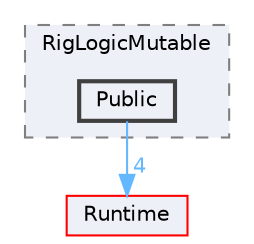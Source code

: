 digraph "Public"
{
 // INTERACTIVE_SVG=YES
 // LATEX_PDF_SIZE
  bgcolor="transparent";
  edge [fontname=Helvetica,fontsize=10,labelfontname=Helvetica,labelfontsize=10];
  node [fontname=Helvetica,fontsize=10,shape=box,height=0.2,width=0.4];
  compound=true
  subgraph clusterdir_bbdd2481ee6a760937f5233f83726538 {
    graph [ bgcolor="#edf0f7", pencolor="grey50", label="RigLogicMutable", fontname=Helvetica,fontsize=10 style="filled,dashed", URL="dir_bbdd2481ee6a760937f5233f83726538.html",tooltip=""]
  dir_f0581f32e128fa2f4b47c8393ea44db5 [label="Public", fillcolor="#edf0f7", color="grey25", style="filled,bold", URL="dir_f0581f32e128fa2f4b47c8393ea44db5.html",tooltip=""];
  }
  dir_7536b172fbd480bfd146a1b1acd6856b [label="Runtime", fillcolor="#edf0f7", color="red", style="filled", URL="dir_7536b172fbd480bfd146a1b1acd6856b.html",tooltip=""];
  dir_f0581f32e128fa2f4b47c8393ea44db5->dir_7536b172fbd480bfd146a1b1acd6856b [headlabel="4", labeldistance=1.5 headhref="dir_000823_000984.html" href="dir_000823_000984.html" color="steelblue1" fontcolor="steelblue1"];
}
